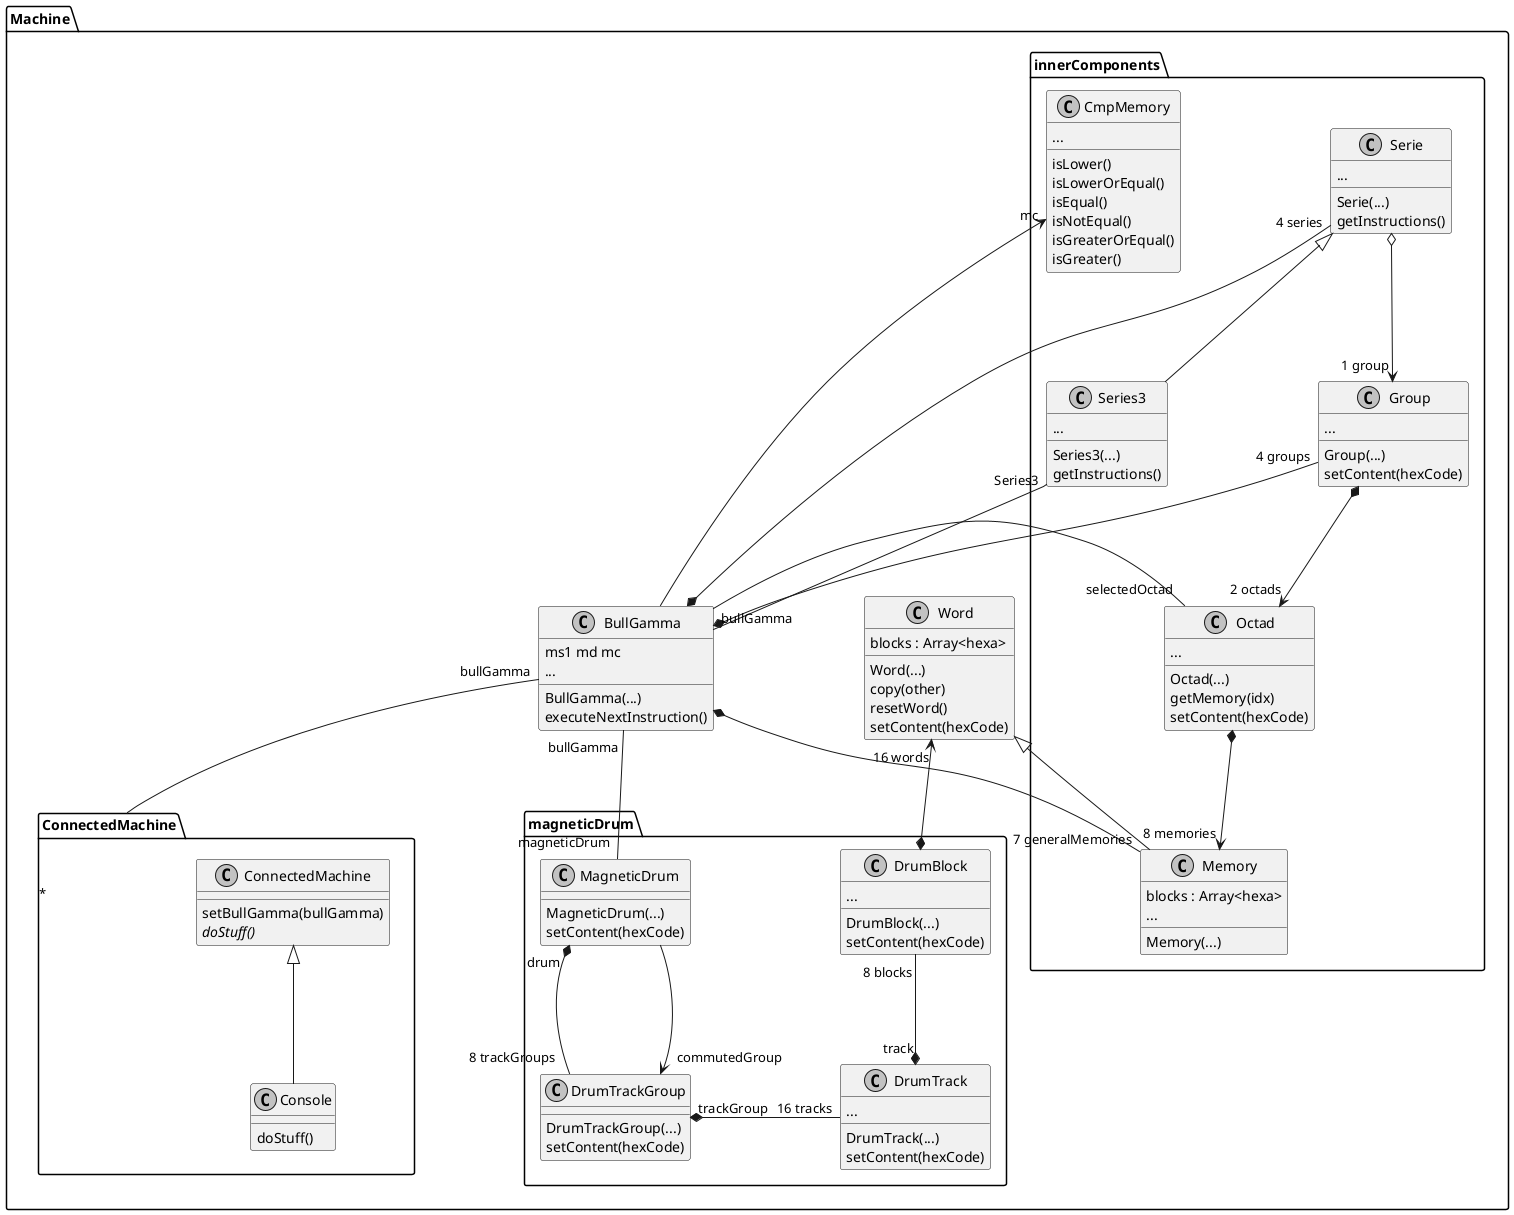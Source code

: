 @startuml
skinparam monochrome true
skinparam classAttributeIconSize 0
skinparam ranksep 110
skinparam nodesep 150

package Machine {

  class BullGamma {
    ms1 md mc
    ...
    BullGamma(...)
		executeNextInstruction()
  }

  class Word {
    blocks : Array<hexa>
    Word(...)
    copy(other)
    resetWord()
    setContent(hexCode)
  }

  package innerComponents {
    class Serie {
      ...
      Serie(...)
      getInstructions()
    }

    class Series3 {
      ...
      Series3(...)
      getInstructions()
    }

    class Group {
      ...
      Group(...)
      setContent(hexCode)
    }

    class Octad {
      ...
      Octad(...)
      getMemory(idx)
      setContent(hexCode)
    }

    class Memory {
      blocks : Array<hexa>
      ...
      Memory(...)
    }
  	Word <|-- Memory

    class CmpMemory {
      ...
      isLower()
      isLowerOrEqual()
      isEqual()
      isNotEqual()
      isGreaterOrEqual()
      isGreater()
    }
  }

  package ConnectedMachine {
  	class ConnectedMachine {
  		setBullGamma(bullGamma)
  		{abstract} doStuff()
  	}

  	class Console {
  		doStuff()
  	}
  	ConnectedMachine <|-- Console
  }

  package magneticDrum {
    class MagneticDrum {
      MagneticDrum(...)
      setContent(hexCode)
    }

    class DrumTrackGroup {
      DrumTrackGroup(...)
      setContent(hexCode)
    }

    MagneticDrum "drum" *-- "8 trackGroups" DrumTrackGroup
    MagneticDrum --> "commutedGroup" DrumTrackGroup

    class DrumTrack {
      ...
      DrumTrack(...)
      setContent(hexCode)
    }

    DrumTrackGroup "trackGroup" *- "16 tracks" DrumTrack

    class DrumBlock {
      ...
      DrumBlock(...)
      setContent(hexCode)
    }
  }

    Serie o--> "1 group" Group
    Serie <|-- Series3

    DrumBlock "8 blocks" --* "track" DrumTrack
    Word "16 words" <--* DrumBlock

    BullGamma "bullGamma" -- "magneticDrum" MagneticDrum
    BullGamma "bullGamma" -- "*" ConnectedMachine
    Octad *--> "8 memories" Memory
    BullGamma *-- "7 generalMemories" Memory
    BullGamma --> "mc" CmpMemory
    BullGamma - "selectedOctad" Octad
    Serie "4 series" --*  BullGamma
    Group "4 groups" --*  BullGamma
    Series3 "Series3" -- "bullGamma" BullGamma
    Group *--> "2 octads" Octad

}
@endDC
